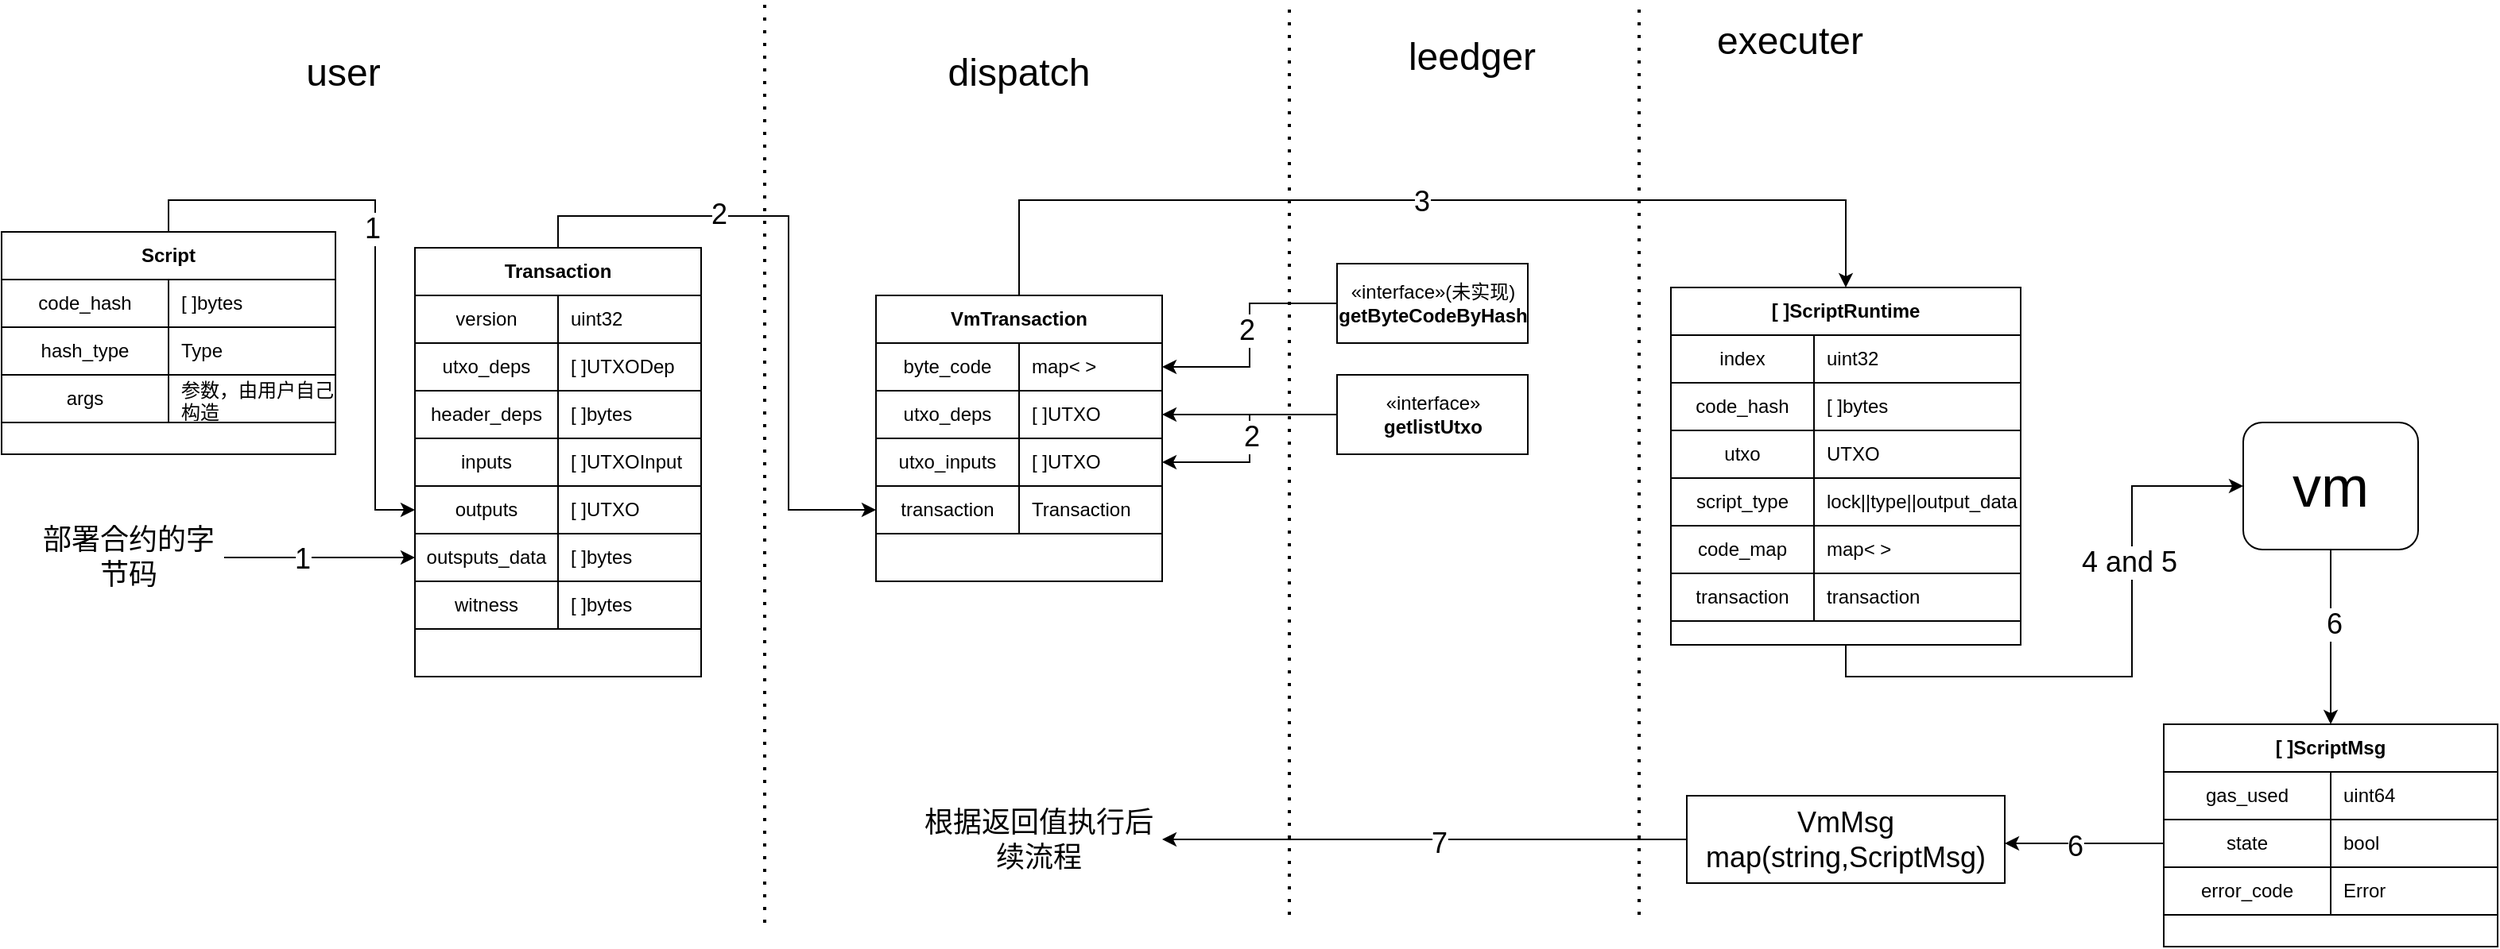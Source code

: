 <mxfile version="14.4.4" type="github">
  <diagram name="Page-1" id="e56a1550-8fbb-45ad-956c-1786394a9013">
    <mxGraphModel dx="2300" dy="717" grid="1" gridSize="10" guides="1" tooltips="1" connect="1" arrows="1" fold="1" page="1" pageScale="1" pageWidth="1100" pageHeight="850" background="#ffffff" math="0" shadow="0">
      <root>
        <mxCell id="0" />
        <mxCell id="1" parent="0" />
        <mxCell id="nXE5K4GCaO0_Z5UpLh0R-1" value="Transaction" style="shape=table;html=1;whiteSpace=wrap;startSize=30;container=1;collapsible=0;childLayout=tableLayout;fixedRows=1;rowLines=0;fontStyle=1;align=center;" vertex="1" parent="1">
          <mxGeometry x="-820" y="220" width="180" height="270" as="geometry" />
        </mxCell>
        <mxCell id="nXE5K4GCaO0_Z5UpLh0R-2" value="" style="shape=partialRectangle;html=1;whiteSpace=wrap;collapsible=0;dropTarget=0;pointerEvents=0;fillColor=none;top=0;left=0;bottom=1;right=0;points=[[0,0.5],[1,0.5]];portConstraint=eastwest;" vertex="1" parent="nXE5K4GCaO0_Z5UpLh0R-1">
          <mxGeometry y="30" width="180" height="30" as="geometry" />
        </mxCell>
        <mxCell id="nXE5K4GCaO0_Z5UpLh0R-3" value="version" style="shape=partialRectangle;html=1;whiteSpace=wrap;connectable=0;fillColor=none;top=0;left=0;bottom=0;right=0;overflow=hidden;" vertex="1" parent="nXE5K4GCaO0_Z5UpLh0R-2">
          <mxGeometry width="90" height="30" as="geometry" />
        </mxCell>
        <mxCell id="nXE5K4GCaO0_Z5UpLh0R-4" value="uint32" style="shape=partialRectangle;html=1;whiteSpace=wrap;connectable=0;fillColor=none;top=0;left=0;bottom=0;right=0;align=left;spacingLeft=6;overflow=hidden;" vertex="1" parent="nXE5K4GCaO0_Z5UpLh0R-2">
          <mxGeometry x="90" width="90" height="30" as="geometry" />
        </mxCell>
        <mxCell id="nXE5K4GCaO0_Z5UpLh0R-11" value="" style="shape=partialRectangle;html=1;whiteSpace=wrap;collapsible=0;dropTarget=0;pointerEvents=0;fillColor=none;top=0;left=0;bottom=1;right=0;points=[[0,0.5],[1,0.5]];portConstraint=eastwest;" vertex="1" parent="nXE5K4GCaO0_Z5UpLh0R-1">
          <mxGeometry y="60" width="180" height="30" as="geometry" />
        </mxCell>
        <mxCell id="nXE5K4GCaO0_Z5UpLh0R-12" value="utxo_deps" style="shape=partialRectangle;html=1;whiteSpace=wrap;connectable=0;fillColor=none;top=0;left=0;bottom=0;right=0;overflow=hidden;" vertex="1" parent="nXE5K4GCaO0_Z5UpLh0R-11">
          <mxGeometry width="90" height="30" as="geometry" />
        </mxCell>
        <mxCell id="nXE5K4GCaO0_Z5UpLh0R-13" value="[ ]UTXODep" style="shape=partialRectangle;html=1;whiteSpace=wrap;connectable=0;fillColor=none;top=0;left=0;bottom=0;right=0;align=left;spacingLeft=6;overflow=hidden;" vertex="1" parent="nXE5K4GCaO0_Z5UpLh0R-11">
          <mxGeometry x="90" width="90" height="30" as="geometry" />
        </mxCell>
        <mxCell id="nXE5K4GCaO0_Z5UpLh0R-14" value="" style="shape=partialRectangle;html=1;whiteSpace=wrap;collapsible=0;dropTarget=0;pointerEvents=0;fillColor=none;top=0;left=0;bottom=1;right=0;points=[[0,0.5],[1,0.5]];portConstraint=eastwest;" vertex="1" parent="nXE5K4GCaO0_Z5UpLh0R-1">
          <mxGeometry y="90" width="180" height="30" as="geometry" />
        </mxCell>
        <mxCell id="nXE5K4GCaO0_Z5UpLh0R-15" value="header_deps" style="shape=partialRectangle;html=1;whiteSpace=wrap;connectable=0;fillColor=none;top=0;left=0;bottom=0;right=0;overflow=hidden;" vertex="1" parent="nXE5K4GCaO0_Z5UpLh0R-14">
          <mxGeometry width="90" height="30" as="geometry" />
        </mxCell>
        <mxCell id="nXE5K4GCaO0_Z5UpLh0R-16" value="[ ]bytes" style="shape=partialRectangle;html=1;whiteSpace=wrap;connectable=0;fillColor=none;top=0;left=0;bottom=0;right=0;align=left;spacingLeft=6;overflow=hidden;" vertex="1" parent="nXE5K4GCaO0_Z5UpLh0R-14">
          <mxGeometry x="90" width="90" height="30" as="geometry" />
        </mxCell>
        <mxCell id="nXE5K4GCaO0_Z5UpLh0R-17" value="" style="shape=partialRectangle;html=1;whiteSpace=wrap;collapsible=0;dropTarget=0;pointerEvents=0;fillColor=none;top=0;left=0;bottom=1;right=0;points=[[0,0.5],[1,0.5]];portConstraint=eastwest;" vertex="1" parent="nXE5K4GCaO0_Z5UpLh0R-1">
          <mxGeometry y="120" width="180" height="30" as="geometry" />
        </mxCell>
        <mxCell id="nXE5K4GCaO0_Z5UpLh0R-18" value="inputs" style="shape=partialRectangle;html=1;whiteSpace=wrap;connectable=0;fillColor=none;top=0;left=0;bottom=0;right=0;overflow=hidden;" vertex="1" parent="nXE5K4GCaO0_Z5UpLh0R-17">
          <mxGeometry width="90" height="30" as="geometry" />
        </mxCell>
        <mxCell id="nXE5K4GCaO0_Z5UpLh0R-19" value="[ ]UTXOInput" style="shape=partialRectangle;html=1;whiteSpace=wrap;connectable=0;fillColor=none;top=0;left=0;bottom=0;right=0;align=left;spacingLeft=6;overflow=hidden;" vertex="1" parent="nXE5K4GCaO0_Z5UpLh0R-17">
          <mxGeometry x="90" width="90" height="30" as="geometry" />
        </mxCell>
        <mxCell id="nXE5K4GCaO0_Z5UpLh0R-26" value="" style="shape=partialRectangle;html=1;whiteSpace=wrap;collapsible=0;dropTarget=0;pointerEvents=0;fillColor=none;top=0;left=0;bottom=1;right=0;points=[[0,0.5],[1,0.5]];portConstraint=eastwest;" vertex="1" parent="nXE5K4GCaO0_Z5UpLh0R-1">
          <mxGeometry y="150" width="180" height="30" as="geometry" />
        </mxCell>
        <mxCell id="nXE5K4GCaO0_Z5UpLh0R-27" value="outputs" style="shape=partialRectangle;html=1;whiteSpace=wrap;connectable=0;fillColor=none;top=0;left=0;bottom=0;right=0;overflow=hidden;" vertex="1" parent="nXE5K4GCaO0_Z5UpLh0R-26">
          <mxGeometry width="90" height="30" as="geometry" />
        </mxCell>
        <mxCell id="nXE5K4GCaO0_Z5UpLh0R-28" value="[ ]UTXO" style="shape=partialRectangle;html=1;whiteSpace=wrap;connectable=0;fillColor=none;top=0;left=0;bottom=0;right=0;align=left;spacingLeft=6;overflow=hidden;" vertex="1" parent="nXE5K4GCaO0_Z5UpLh0R-26">
          <mxGeometry x="90" width="90" height="30" as="geometry" />
        </mxCell>
        <mxCell id="nXE5K4GCaO0_Z5UpLh0R-29" value="" style="shape=partialRectangle;html=1;whiteSpace=wrap;collapsible=0;dropTarget=0;pointerEvents=0;fillColor=none;top=0;left=0;bottom=1;right=0;points=[[0,0.5],[1,0.5]];portConstraint=eastwest;" vertex="1" parent="nXE5K4GCaO0_Z5UpLh0R-1">
          <mxGeometry y="180" width="180" height="30" as="geometry" />
        </mxCell>
        <mxCell id="nXE5K4GCaO0_Z5UpLh0R-30" value="outsputs_data" style="shape=partialRectangle;html=1;whiteSpace=wrap;connectable=0;fillColor=none;top=0;left=0;bottom=0;right=0;overflow=hidden;" vertex="1" parent="nXE5K4GCaO0_Z5UpLh0R-29">
          <mxGeometry width="90" height="30" as="geometry" />
        </mxCell>
        <mxCell id="nXE5K4GCaO0_Z5UpLh0R-31" value="[ ]bytes" style="shape=partialRectangle;html=1;whiteSpace=wrap;connectable=0;fillColor=none;top=0;left=0;bottom=0;right=0;align=left;spacingLeft=6;overflow=hidden;" vertex="1" parent="nXE5K4GCaO0_Z5UpLh0R-29">
          <mxGeometry x="90" width="90" height="30" as="geometry" />
        </mxCell>
        <mxCell id="nXE5K4GCaO0_Z5UpLh0R-32" value="" style="shape=partialRectangle;html=1;whiteSpace=wrap;collapsible=0;dropTarget=0;pointerEvents=0;fillColor=none;top=0;left=0;bottom=1;right=0;points=[[0,0.5],[1,0.5]];portConstraint=eastwest;" vertex="1" parent="nXE5K4GCaO0_Z5UpLh0R-1">
          <mxGeometry y="210" width="180" height="30" as="geometry" />
        </mxCell>
        <mxCell id="nXE5K4GCaO0_Z5UpLh0R-33" value="witness" style="shape=partialRectangle;html=1;whiteSpace=wrap;connectable=0;fillColor=none;top=0;left=0;bottom=0;right=0;overflow=hidden;" vertex="1" parent="nXE5K4GCaO0_Z5UpLh0R-32">
          <mxGeometry width="90" height="30" as="geometry" />
        </mxCell>
        <mxCell id="nXE5K4GCaO0_Z5UpLh0R-34" value="[ ]bytes" style="shape=partialRectangle;html=1;whiteSpace=wrap;connectable=0;fillColor=none;top=0;left=0;bottom=0;right=0;align=left;spacingLeft=6;overflow=hidden;" vertex="1" parent="nXE5K4GCaO0_Z5UpLh0R-32">
          <mxGeometry x="90" width="90" height="30" as="geometry" />
        </mxCell>
        <mxCell id="nXE5K4GCaO0_Z5UpLh0R-160" style="edgeStyle=orthogonalEdgeStyle;rounded=0;orthogonalLoop=1;jettySize=auto;html=1;exitX=0.5;exitY=0;exitDx=0;exitDy=0;entryX=0.5;entryY=0;entryDx=0;entryDy=0;" edge="1" parent="1" source="nXE5K4GCaO0_Z5UpLh0R-35" target="nXE5K4GCaO0_Z5UpLh0R-147">
          <mxGeometry relative="1" as="geometry">
            <Array as="points">
              <mxPoint x="-440" y="190" />
              <mxPoint x="80" y="190" />
            </Array>
          </mxGeometry>
        </mxCell>
        <mxCell id="nXE5K4GCaO0_Z5UpLh0R-227" value="&lt;font style=&quot;font-size: 18px&quot;&gt;3&lt;/font&gt;" style="edgeLabel;html=1;align=center;verticalAlign=middle;resizable=0;points=[];" vertex="1" connectable="0" parent="nXE5K4GCaO0_Z5UpLh0R-160">
          <mxGeometry x="-0.014" y="-1" relative="1" as="geometry">
            <mxPoint as="offset" />
          </mxGeometry>
        </mxCell>
        <mxCell id="nXE5K4GCaO0_Z5UpLh0R-35" value="VmTransaction" style="shape=table;html=1;whiteSpace=wrap;startSize=30;container=1;collapsible=0;childLayout=tableLayout;fixedRows=1;rowLines=0;fontStyle=1;align=center;" vertex="1" parent="1">
          <mxGeometry x="-530" y="250" width="180" height="180" as="geometry" />
        </mxCell>
        <mxCell id="nXE5K4GCaO0_Z5UpLh0R-36" value="" style="shape=partialRectangle;html=1;whiteSpace=wrap;collapsible=0;dropTarget=0;pointerEvents=0;fillColor=none;top=0;left=0;bottom=1;right=0;points=[[0,0.5],[1,0.5]];portConstraint=eastwest;" vertex="1" parent="nXE5K4GCaO0_Z5UpLh0R-35">
          <mxGeometry y="30" width="180" height="30" as="geometry" />
        </mxCell>
        <mxCell id="nXE5K4GCaO0_Z5UpLh0R-37" value="byte_code" style="shape=partialRectangle;html=1;whiteSpace=wrap;connectable=0;fillColor=none;top=0;left=0;bottom=0;right=0;overflow=hidden;" vertex="1" parent="nXE5K4GCaO0_Z5UpLh0R-36">
          <mxGeometry width="90" height="30" as="geometry" />
        </mxCell>
        <mxCell id="nXE5K4GCaO0_Z5UpLh0R-38" value="map&amp;lt; &amp;gt;" style="shape=partialRectangle;html=1;whiteSpace=wrap;connectable=0;fillColor=none;top=0;left=0;bottom=0;right=0;align=left;spacingLeft=6;overflow=hidden;" vertex="1" parent="nXE5K4GCaO0_Z5UpLh0R-36">
          <mxGeometry x="90" width="90" height="30" as="geometry" />
        </mxCell>
        <mxCell id="nXE5K4GCaO0_Z5UpLh0R-53" value="" style="shape=partialRectangle;html=1;whiteSpace=wrap;collapsible=0;dropTarget=0;pointerEvents=0;fillColor=none;top=0;left=0;bottom=1;right=0;points=[[0,0.5],[1,0.5]];portConstraint=eastwest;" vertex="1" parent="nXE5K4GCaO0_Z5UpLh0R-35">
          <mxGeometry y="60" width="180" height="30" as="geometry" />
        </mxCell>
        <mxCell id="nXE5K4GCaO0_Z5UpLh0R-54" value="utxo_deps" style="shape=partialRectangle;html=1;whiteSpace=wrap;connectable=0;fillColor=none;top=0;left=0;bottom=0;right=0;overflow=hidden;" vertex="1" parent="nXE5K4GCaO0_Z5UpLh0R-53">
          <mxGeometry width="90" height="30" as="geometry" />
        </mxCell>
        <mxCell id="nXE5K4GCaO0_Z5UpLh0R-55" value="[ ]UTXO" style="shape=partialRectangle;html=1;whiteSpace=wrap;connectable=0;fillColor=none;top=0;left=0;bottom=0;right=0;align=left;spacingLeft=6;overflow=hidden;" vertex="1" parent="nXE5K4GCaO0_Z5UpLh0R-53">
          <mxGeometry x="90" width="90" height="30" as="geometry" />
        </mxCell>
        <mxCell id="nXE5K4GCaO0_Z5UpLh0R-59" value="" style="shape=partialRectangle;html=1;whiteSpace=wrap;collapsible=0;dropTarget=0;pointerEvents=0;fillColor=none;top=0;left=0;bottom=1;right=0;points=[[0,0.5],[1,0.5]];portConstraint=eastwest;" vertex="1" parent="nXE5K4GCaO0_Z5UpLh0R-35">
          <mxGeometry y="90" width="180" height="30" as="geometry" />
        </mxCell>
        <mxCell id="nXE5K4GCaO0_Z5UpLh0R-60" value="utxo_inputs" style="shape=partialRectangle;html=1;whiteSpace=wrap;connectable=0;fillColor=none;top=0;left=0;bottom=0;right=0;overflow=hidden;" vertex="1" parent="nXE5K4GCaO0_Z5UpLh0R-59">
          <mxGeometry width="90" height="30" as="geometry" />
        </mxCell>
        <mxCell id="nXE5K4GCaO0_Z5UpLh0R-61" value="[ ]UTXO" style="shape=partialRectangle;html=1;whiteSpace=wrap;connectable=0;fillColor=none;top=0;left=0;bottom=0;right=0;align=left;spacingLeft=6;overflow=hidden;" vertex="1" parent="nXE5K4GCaO0_Z5UpLh0R-59">
          <mxGeometry x="90" width="90" height="30" as="geometry" />
        </mxCell>
        <mxCell id="nXE5K4GCaO0_Z5UpLh0R-62" value="" style="shape=partialRectangle;html=1;whiteSpace=wrap;collapsible=0;dropTarget=0;pointerEvents=0;fillColor=none;top=0;left=0;bottom=1;right=0;points=[[0,0.5],[1,0.5]];portConstraint=eastwest;" vertex="1" parent="nXE5K4GCaO0_Z5UpLh0R-35">
          <mxGeometry y="120" width="180" height="30" as="geometry" />
        </mxCell>
        <mxCell id="nXE5K4GCaO0_Z5UpLh0R-63" value="transaction" style="shape=partialRectangle;html=1;whiteSpace=wrap;connectable=0;fillColor=none;top=0;left=0;bottom=0;right=0;overflow=hidden;" vertex="1" parent="nXE5K4GCaO0_Z5UpLh0R-62">
          <mxGeometry width="90" height="30" as="geometry" />
        </mxCell>
        <mxCell id="nXE5K4GCaO0_Z5UpLh0R-64" value="Transaction" style="shape=partialRectangle;html=1;whiteSpace=wrap;connectable=0;fillColor=none;top=0;left=0;bottom=0;right=0;align=left;spacingLeft=6;overflow=hidden;" vertex="1" parent="nXE5K4GCaO0_Z5UpLh0R-62">
          <mxGeometry x="90" width="90" height="30" as="geometry" />
        </mxCell>
        <mxCell id="nXE5K4GCaO0_Z5UpLh0R-45" value="&lt;font style=&quot;font-size: 18px&quot;&gt;部署合约的字节码&lt;/font&gt;" style="text;html=1;strokeColor=none;fillColor=none;align=center;verticalAlign=middle;whiteSpace=wrap;rounded=0;" vertex="1" parent="1">
          <mxGeometry x="-1060" y="400" width="120" height="30" as="geometry" />
        </mxCell>
        <mxCell id="nXE5K4GCaO0_Z5UpLh0R-46" value="" style="endArrow=classic;html=1;entryX=0;entryY=0.5;entryDx=0;entryDy=0;exitX=1;exitY=0.5;exitDx=0;exitDy=0;" edge="1" parent="1" source="nXE5K4GCaO0_Z5UpLh0R-45" target="nXE5K4GCaO0_Z5UpLh0R-29">
          <mxGeometry width="50" height="50" relative="1" as="geometry">
            <mxPoint x="-840" y="730" as="sourcePoint" />
            <mxPoint x="-790" y="680" as="targetPoint" />
          </mxGeometry>
        </mxCell>
        <mxCell id="nXE5K4GCaO0_Z5UpLh0R-223" value="&lt;font style=&quot;font-size: 18px&quot;&gt;1&lt;/font&gt;" style="edgeLabel;html=1;align=center;verticalAlign=middle;resizable=0;points=[];" vertex="1" connectable="0" parent="nXE5K4GCaO0_Z5UpLh0R-46">
          <mxGeometry x="-0.183" y="-1" relative="1" as="geometry">
            <mxPoint as="offset" />
          </mxGeometry>
        </mxCell>
        <mxCell id="nXE5K4GCaO0_Z5UpLh0R-121" value="Script" style="shape=table;html=1;whiteSpace=wrap;startSize=30;container=1;collapsible=0;childLayout=tableLayout;fixedRows=1;rowLines=0;fontStyle=1;align=center;" vertex="1" parent="1">
          <mxGeometry x="-1080" y="210" width="210" height="140" as="geometry" />
        </mxCell>
        <mxCell id="nXE5K4GCaO0_Z5UpLh0R-122" value="" style="shape=partialRectangle;html=1;whiteSpace=wrap;collapsible=0;dropTarget=0;pointerEvents=0;fillColor=none;top=0;left=0;bottom=1;right=0;points=[[0,0.5],[1,0.5]];portConstraint=eastwest;" vertex="1" parent="nXE5K4GCaO0_Z5UpLh0R-121">
          <mxGeometry y="30" width="210" height="30" as="geometry" />
        </mxCell>
        <mxCell id="nXE5K4GCaO0_Z5UpLh0R-123" value="code_hash" style="shape=partialRectangle;html=1;whiteSpace=wrap;connectable=0;fillColor=none;top=0;left=0;bottom=0;right=0;overflow=hidden;" vertex="1" parent="nXE5K4GCaO0_Z5UpLh0R-122">
          <mxGeometry width="105" height="30" as="geometry" />
        </mxCell>
        <mxCell id="nXE5K4GCaO0_Z5UpLh0R-124" value="[ ]bytes" style="shape=partialRectangle;html=1;whiteSpace=wrap;connectable=0;fillColor=none;top=0;left=0;bottom=0;right=0;align=left;spacingLeft=6;overflow=hidden;" vertex="1" parent="nXE5K4GCaO0_Z5UpLh0R-122">
          <mxGeometry x="105" width="105" height="30" as="geometry" />
        </mxCell>
        <mxCell id="nXE5K4GCaO0_Z5UpLh0R-125" value="" style="shape=partialRectangle;html=1;whiteSpace=wrap;collapsible=0;dropTarget=0;pointerEvents=0;fillColor=none;top=0;left=0;bottom=1;right=0;points=[[0,0.5],[1,0.5]];portConstraint=eastwest;" vertex="1" parent="nXE5K4GCaO0_Z5UpLh0R-121">
          <mxGeometry y="60" width="210" height="30" as="geometry" />
        </mxCell>
        <mxCell id="nXE5K4GCaO0_Z5UpLh0R-126" value="hash_type" style="shape=partialRectangle;html=1;whiteSpace=wrap;connectable=0;fillColor=none;top=0;left=0;bottom=0;right=0;overflow=hidden;" vertex="1" parent="nXE5K4GCaO0_Z5UpLh0R-125">
          <mxGeometry width="105" height="30" as="geometry" />
        </mxCell>
        <mxCell id="nXE5K4GCaO0_Z5UpLh0R-127" value="Type" style="shape=partialRectangle;html=1;whiteSpace=wrap;connectable=0;fillColor=none;top=0;left=0;bottom=0;right=0;align=left;spacingLeft=6;overflow=hidden;" vertex="1" parent="nXE5K4GCaO0_Z5UpLh0R-125">
          <mxGeometry x="105" width="105" height="30" as="geometry" />
        </mxCell>
        <mxCell id="nXE5K4GCaO0_Z5UpLh0R-128" value="" style="shape=partialRectangle;html=1;whiteSpace=wrap;collapsible=0;dropTarget=0;pointerEvents=0;fillColor=none;top=0;left=0;bottom=1;right=0;points=[[0,0.5],[1,0.5]];portConstraint=eastwest;" vertex="1" parent="nXE5K4GCaO0_Z5UpLh0R-121">
          <mxGeometry y="90" width="210" height="30" as="geometry" />
        </mxCell>
        <mxCell id="nXE5K4GCaO0_Z5UpLh0R-129" value="args" style="shape=partialRectangle;html=1;whiteSpace=wrap;connectable=0;fillColor=none;top=0;left=0;bottom=0;right=0;overflow=hidden;" vertex="1" parent="nXE5K4GCaO0_Z5UpLh0R-128">
          <mxGeometry width="105" height="30" as="geometry" />
        </mxCell>
        <mxCell id="nXE5K4GCaO0_Z5UpLh0R-130" value="参数，由用户自己构造" style="shape=partialRectangle;html=1;whiteSpace=wrap;connectable=0;fillColor=none;top=0;left=0;bottom=0;right=0;align=left;spacingLeft=6;overflow=hidden;" vertex="1" parent="nXE5K4GCaO0_Z5UpLh0R-128">
          <mxGeometry x="105" width="105" height="30" as="geometry" />
        </mxCell>
        <mxCell id="nXE5K4GCaO0_Z5UpLh0R-131" style="edgeStyle=orthogonalEdgeStyle;rounded=0;orthogonalLoop=1;jettySize=auto;html=1;exitX=0.5;exitY=0;exitDx=0;exitDy=0;entryX=0;entryY=0.5;entryDx=0;entryDy=0;" edge="1" parent="1" source="nXE5K4GCaO0_Z5UpLh0R-121" target="nXE5K4GCaO0_Z5UpLh0R-26">
          <mxGeometry relative="1" as="geometry" />
        </mxCell>
        <mxCell id="nXE5K4GCaO0_Z5UpLh0R-222" value="&lt;font style=&quot;font-size: 18px&quot;&gt;1&lt;/font&gt;" style="edgeLabel;html=1;align=center;verticalAlign=middle;resizable=0;points=[];" vertex="1" connectable="0" parent="nXE5K4GCaO0_Z5UpLh0R-131">
          <mxGeometry x="-0.092" y="-2" relative="1" as="geometry">
            <mxPoint as="offset" />
          </mxGeometry>
        </mxCell>
        <mxCell id="nXE5K4GCaO0_Z5UpLh0R-132" value="" style="endArrow=none;dashed=1;html=1;dashPattern=1 3;strokeWidth=2;" edge="1" parent="1">
          <mxGeometry width="50" height="50" relative="1" as="geometry">
            <mxPoint x="-600" y="645" as="sourcePoint" />
            <mxPoint x="-600" y="65" as="targetPoint" />
          </mxGeometry>
        </mxCell>
        <mxCell id="nXE5K4GCaO0_Z5UpLh0R-133" style="edgeStyle=orthogonalEdgeStyle;rounded=0;orthogonalLoop=1;jettySize=auto;html=1;exitX=0.5;exitY=0;exitDx=0;exitDy=0;entryX=0;entryY=0.5;entryDx=0;entryDy=0;" edge="1" parent="1" source="nXE5K4GCaO0_Z5UpLh0R-1" target="nXE5K4GCaO0_Z5UpLh0R-62">
          <mxGeometry relative="1" as="geometry">
            <mxPoint x="-450" y="355" as="targetPoint" />
          </mxGeometry>
        </mxCell>
        <mxCell id="nXE5K4GCaO0_Z5UpLh0R-224" value="&lt;font style=&quot;font-size: 18px&quot;&gt;2&lt;/font&gt;" style="edgeLabel;html=1;align=center;verticalAlign=middle;resizable=0;points=[];" vertex="1" connectable="0" parent="nXE5K4GCaO0_Z5UpLh0R-133">
          <mxGeometry x="-0.403" y="1" relative="1" as="geometry">
            <mxPoint as="offset" />
          </mxGeometry>
        </mxCell>
        <mxCell id="nXE5K4GCaO0_Z5UpLh0R-134" value="" style="endArrow=none;dashed=1;html=1;dashPattern=1 3;strokeWidth=2;" edge="1" parent="1">
          <mxGeometry width="50" height="50" relative="1" as="geometry">
            <mxPoint x="-270" y="640" as="sourcePoint" />
            <mxPoint x="-270" y="70" as="targetPoint" />
          </mxGeometry>
        </mxCell>
        <mxCell id="nXE5K4GCaO0_Z5UpLh0R-136" style="edgeStyle=orthogonalEdgeStyle;rounded=0;orthogonalLoop=1;jettySize=auto;html=1;exitX=0;exitY=0.5;exitDx=0;exitDy=0;entryX=1;entryY=0.5;entryDx=0;entryDy=0;" edge="1" parent="1" source="nXE5K4GCaO0_Z5UpLh0R-135" target="nXE5K4GCaO0_Z5UpLh0R-53">
          <mxGeometry relative="1" as="geometry" />
        </mxCell>
        <mxCell id="nXE5K4GCaO0_Z5UpLh0R-137" style="edgeStyle=orthogonalEdgeStyle;rounded=0;orthogonalLoop=1;jettySize=auto;html=1;exitX=0;exitY=0.5;exitDx=0;exitDy=0;entryX=1;entryY=0.5;entryDx=0;entryDy=0;" edge="1" parent="1" source="nXE5K4GCaO0_Z5UpLh0R-135" target="nXE5K4GCaO0_Z5UpLh0R-59">
          <mxGeometry relative="1" as="geometry" />
        </mxCell>
        <mxCell id="nXE5K4GCaO0_Z5UpLh0R-226" value="&lt;font style=&quot;font-size: 18px&quot;&gt;2&lt;/font&gt;" style="edgeLabel;html=1;align=center;verticalAlign=middle;resizable=0;points=[];" vertex="1" connectable="0" parent="nXE5K4GCaO0_Z5UpLh0R-137">
          <mxGeometry x="-0.014" y="1" relative="1" as="geometry">
            <mxPoint as="offset" />
          </mxGeometry>
        </mxCell>
        <mxCell id="nXE5K4GCaO0_Z5UpLh0R-135" value="«interface»&lt;br&gt;&lt;b&gt;getlistUtxo&lt;/b&gt;" style="html=1;" vertex="1" parent="1">
          <mxGeometry x="-240" y="300" width="120" height="50" as="geometry" />
        </mxCell>
        <mxCell id="nXE5K4GCaO0_Z5UpLh0R-139" style="edgeStyle=orthogonalEdgeStyle;rounded=0;orthogonalLoop=1;jettySize=auto;html=1;exitX=0;exitY=0.5;exitDx=0;exitDy=0;entryX=1;entryY=0.5;entryDx=0;entryDy=0;" edge="1" parent="1" source="nXE5K4GCaO0_Z5UpLh0R-138" target="nXE5K4GCaO0_Z5UpLh0R-36">
          <mxGeometry relative="1" as="geometry" />
        </mxCell>
        <mxCell id="nXE5K4GCaO0_Z5UpLh0R-225" value="&lt;font style=&quot;font-size: 18px&quot;&gt;2&lt;/font&gt;" style="edgeLabel;html=1;align=center;verticalAlign=middle;resizable=0;points=[];" vertex="1" connectable="0" parent="nXE5K4GCaO0_Z5UpLh0R-139">
          <mxGeometry x="-0.04" y="-2" relative="1" as="geometry">
            <mxPoint as="offset" />
          </mxGeometry>
        </mxCell>
        <mxCell id="nXE5K4GCaO0_Z5UpLh0R-138" value="«interface»(未实现)&lt;br&gt;&lt;b&gt;getByteCodeByHash&lt;/b&gt;" style="html=1;" vertex="1" parent="1">
          <mxGeometry x="-240" y="230" width="120" height="50" as="geometry" />
        </mxCell>
        <mxCell id="nXE5K4GCaO0_Z5UpLh0R-140" value="&lt;font style=&quot;font-size: 24px&quot;&gt;user&lt;/font&gt;" style="text;html=1;strokeColor=none;fillColor=none;align=center;verticalAlign=middle;whiteSpace=wrap;rounded=0;" vertex="1" parent="1">
          <mxGeometry x="-960" y="90" width="190" height="40" as="geometry" />
        </mxCell>
        <mxCell id="nXE5K4GCaO0_Z5UpLh0R-141" value="&lt;font size=&quot;5&quot;&gt;dispatch&lt;/font&gt;" style="text;html=1;strokeColor=none;fillColor=none;align=center;verticalAlign=middle;whiteSpace=wrap;rounded=0;" vertex="1" parent="1">
          <mxGeometry x="-535" y="90" width="190" height="40" as="geometry" />
        </mxCell>
        <mxCell id="nXE5K4GCaO0_Z5UpLh0R-142" value="&lt;font size=&quot;5&quot;&gt;leedger&lt;/font&gt;" style="text;html=1;strokeColor=none;fillColor=none;align=center;verticalAlign=middle;whiteSpace=wrap;rounded=0;" vertex="1" parent="1">
          <mxGeometry x="-250" y="80" width="190" height="40" as="geometry" />
        </mxCell>
        <mxCell id="nXE5K4GCaO0_Z5UpLh0R-143" value="" style="endArrow=none;dashed=1;html=1;dashPattern=1 3;strokeWidth=2;" edge="1" parent="1">
          <mxGeometry width="50" height="50" relative="1" as="geometry">
            <mxPoint x="-50" y="640" as="sourcePoint" />
            <mxPoint x="-50" y="70" as="targetPoint" />
          </mxGeometry>
        </mxCell>
        <mxCell id="nXE5K4GCaO0_Z5UpLh0R-144" value="&lt;font size=&quot;5&quot;&gt;executer&lt;/font&gt;" style="text;html=1;strokeColor=none;fillColor=none;align=center;verticalAlign=middle;whiteSpace=wrap;rounded=0;" vertex="1" parent="1">
          <mxGeometry x="-50" y="70" width="190" height="40" as="geometry" />
        </mxCell>
        <mxCell id="nXE5K4GCaO0_Z5UpLh0R-168" style="edgeStyle=orthogonalEdgeStyle;rounded=0;orthogonalLoop=1;jettySize=auto;html=1;exitX=0.5;exitY=1;exitDx=0;exitDy=0;" edge="1" parent="1" source="nXE5K4GCaO0_Z5UpLh0R-147" target="nXE5K4GCaO0_Z5UpLh0R-167">
          <mxGeometry relative="1" as="geometry" />
        </mxCell>
        <mxCell id="nXE5K4GCaO0_Z5UpLh0R-228" value="&lt;font style=&quot;font-size: 18px&quot;&gt;4 and 5&lt;/font&gt;" style="edgeLabel;html=1;align=center;verticalAlign=middle;resizable=0;points=[];" vertex="1" connectable="0" parent="nXE5K4GCaO0_Z5UpLh0R-168">
          <mxGeometry x="0.395" y="2" relative="1" as="geometry">
            <mxPoint as="offset" />
          </mxGeometry>
        </mxCell>
        <mxCell id="nXE5K4GCaO0_Z5UpLh0R-147" value="[ ]ScriptRuntime" style="shape=table;html=1;whiteSpace=wrap;startSize=30;container=1;collapsible=0;childLayout=tableLayout;fixedRows=1;rowLines=0;fontStyle=1;align=center;" vertex="1" parent="1">
          <mxGeometry x="-30" y="245" width="220" height="225" as="geometry" />
        </mxCell>
        <mxCell id="nXE5K4GCaO0_Z5UpLh0R-148" value="" style="shape=partialRectangle;html=1;whiteSpace=wrap;collapsible=0;dropTarget=0;pointerEvents=0;fillColor=none;top=0;left=0;bottom=1;right=0;points=[[0,0.5],[1,0.5]];portConstraint=eastwest;" vertex="1" parent="nXE5K4GCaO0_Z5UpLh0R-147">
          <mxGeometry y="30" width="220" height="30" as="geometry" />
        </mxCell>
        <mxCell id="nXE5K4GCaO0_Z5UpLh0R-149" value="index" style="shape=partialRectangle;html=1;whiteSpace=wrap;connectable=0;fillColor=none;top=0;left=0;bottom=0;right=0;overflow=hidden;" vertex="1" parent="nXE5K4GCaO0_Z5UpLh0R-148">
          <mxGeometry width="90" height="30" as="geometry" />
        </mxCell>
        <mxCell id="nXE5K4GCaO0_Z5UpLh0R-150" value="uint32" style="shape=partialRectangle;html=1;whiteSpace=wrap;connectable=0;fillColor=none;top=0;left=0;bottom=0;right=0;align=left;spacingLeft=6;overflow=hidden;" vertex="1" parent="nXE5K4GCaO0_Z5UpLh0R-148">
          <mxGeometry x="90" width="130" height="30" as="geometry" />
        </mxCell>
        <mxCell id="nXE5K4GCaO0_Z5UpLh0R-151" value="" style="shape=partialRectangle;html=1;whiteSpace=wrap;collapsible=0;dropTarget=0;pointerEvents=0;fillColor=none;top=0;left=0;bottom=1;right=0;points=[[0,0.5],[1,0.5]];portConstraint=eastwest;" vertex="1" parent="nXE5K4GCaO0_Z5UpLh0R-147">
          <mxGeometry y="60" width="220" height="30" as="geometry" />
        </mxCell>
        <mxCell id="nXE5K4GCaO0_Z5UpLh0R-152" value="code_hash" style="shape=partialRectangle;html=1;whiteSpace=wrap;connectable=0;fillColor=none;top=0;left=0;bottom=0;right=0;overflow=hidden;" vertex="1" parent="nXE5K4GCaO0_Z5UpLh0R-151">
          <mxGeometry width="90" height="30" as="geometry" />
        </mxCell>
        <mxCell id="nXE5K4GCaO0_Z5UpLh0R-153" value="[ ]bytes" style="shape=partialRectangle;html=1;whiteSpace=wrap;connectable=0;fillColor=none;top=0;left=0;bottom=0;right=0;align=left;spacingLeft=6;overflow=hidden;" vertex="1" parent="nXE5K4GCaO0_Z5UpLh0R-151">
          <mxGeometry x="90" width="130" height="30" as="geometry" />
        </mxCell>
        <mxCell id="nXE5K4GCaO0_Z5UpLh0R-154" value="" style="shape=partialRectangle;html=1;whiteSpace=wrap;collapsible=0;dropTarget=0;pointerEvents=0;fillColor=none;top=0;left=0;bottom=1;right=0;points=[[0,0.5],[1,0.5]];portConstraint=eastwest;" vertex="1" parent="nXE5K4GCaO0_Z5UpLh0R-147">
          <mxGeometry y="90" width="220" height="30" as="geometry" />
        </mxCell>
        <mxCell id="nXE5K4GCaO0_Z5UpLh0R-155" value="utxo" style="shape=partialRectangle;html=1;whiteSpace=wrap;connectable=0;fillColor=none;top=0;left=0;bottom=0;right=0;overflow=hidden;" vertex="1" parent="nXE5K4GCaO0_Z5UpLh0R-154">
          <mxGeometry width="90" height="30" as="geometry" />
        </mxCell>
        <mxCell id="nXE5K4GCaO0_Z5UpLh0R-156" value="UTXO" style="shape=partialRectangle;html=1;whiteSpace=wrap;connectable=0;fillColor=none;top=0;left=0;bottom=0;right=0;align=left;spacingLeft=6;overflow=hidden;" vertex="1" parent="nXE5K4GCaO0_Z5UpLh0R-154">
          <mxGeometry x="90" width="130" height="30" as="geometry" />
        </mxCell>
        <mxCell id="nXE5K4GCaO0_Z5UpLh0R-157" value="" style="shape=partialRectangle;html=1;whiteSpace=wrap;collapsible=0;dropTarget=0;pointerEvents=0;fillColor=none;top=0;left=0;bottom=1;right=0;points=[[0,0.5],[1,0.5]];portConstraint=eastwest;" vertex="1" parent="nXE5K4GCaO0_Z5UpLh0R-147">
          <mxGeometry y="120" width="220" height="30" as="geometry" />
        </mxCell>
        <mxCell id="nXE5K4GCaO0_Z5UpLh0R-158" value="script_type" style="shape=partialRectangle;html=1;whiteSpace=wrap;connectable=0;fillColor=none;top=0;left=0;bottom=0;right=0;overflow=hidden;" vertex="1" parent="nXE5K4GCaO0_Z5UpLh0R-157">
          <mxGeometry width="90" height="30" as="geometry" />
        </mxCell>
        <mxCell id="nXE5K4GCaO0_Z5UpLh0R-159" value="lock||type||output_data" style="shape=partialRectangle;html=1;whiteSpace=wrap;connectable=0;fillColor=none;top=0;left=0;bottom=0;right=0;align=left;spacingLeft=6;overflow=hidden;" vertex="1" parent="nXE5K4GCaO0_Z5UpLh0R-157">
          <mxGeometry x="90" width="130" height="30" as="geometry" />
        </mxCell>
        <mxCell id="nXE5K4GCaO0_Z5UpLh0R-161" value="" style="shape=partialRectangle;html=1;whiteSpace=wrap;collapsible=0;dropTarget=0;pointerEvents=0;fillColor=none;top=0;left=0;bottom=1;right=0;points=[[0,0.5],[1,0.5]];portConstraint=eastwest;" vertex="1" parent="nXE5K4GCaO0_Z5UpLh0R-147">
          <mxGeometry y="150" width="220" height="30" as="geometry" />
        </mxCell>
        <mxCell id="nXE5K4GCaO0_Z5UpLh0R-162" value="code_map" style="shape=partialRectangle;html=1;whiteSpace=wrap;connectable=0;fillColor=none;top=0;left=0;bottom=0;right=0;overflow=hidden;" vertex="1" parent="nXE5K4GCaO0_Z5UpLh0R-161">
          <mxGeometry width="90" height="30" as="geometry" />
        </mxCell>
        <mxCell id="nXE5K4GCaO0_Z5UpLh0R-163" value="map&amp;lt; &amp;gt;" style="shape=partialRectangle;html=1;whiteSpace=wrap;connectable=0;fillColor=none;top=0;left=0;bottom=0;right=0;align=left;spacingLeft=6;overflow=hidden;" vertex="1" parent="nXE5K4GCaO0_Z5UpLh0R-161">
          <mxGeometry x="90" width="130" height="30" as="geometry" />
        </mxCell>
        <mxCell id="nXE5K4GCaO0_Z5UpLh0R-164" value="" style="shape=partialRectangle;html=1;whiteSpace=wrap;collapsible=0;dropTarget=0;pointerEvents=0;fillColor=none;top=0;left=0;bottom=1;right=0;points=[[0,0.5],[1,0.5]];portConstraint=eastwest;" vertex="1" parent="nXE5K4GCaO0_Z5UpLh0R-147">
          <mxGeometry y="180" width="220" height="30" as="geometry" />
        </mxCell>
        <mxCell id="nXE5K4GCaO0_Z5UpLh0R-165" value="transaction" style="shape=partialRectangle;html=1;whiteSpace=wrap;connectable=0;fillColor=none;top=0;left=0;bottom=0;right=0;overflow=hidden;" vertex="1" parent="nXE5K4GCaO0_Z5UpLh0R-164">
          <mxGeometry width="90" height="30" as="geometry" />
        </mxCell>
        <mxCell id="nXE5K4GCaO0_Z5UpLh0R-166" value="&lt;span style=&quot;text-align: center&quot;&gt;transaction&lt;/span&gt;" style="shape=partialRectangle;html=1;whiteSpace=wrap;connectable=0;fillColor=none;top=0;left=0;bottom=0;right=0;align=left;spacingLeft=6;overflow=hidden;" vertex="1" parent="nXE5K4GCaO0_Z5UpLh0R-164">
          <mxGeometry x="90" width="130" height="30" as="geometry" />
        </mxCell>
        <mxCell id="nXE5K4GCaO0_Z5UpLh0R-204" style="edgeStyle=orthogonalEdgeStyle;rounded=0;orthogonalLoop=1;jettySize=auto;html=1;exitX=0.5;exitY=1;exitDx=0;exitDy=0;entryX=0.5;entryY=0;entryDx=0;entryDy=0;" edge="1" parent="1" source="nXE5K4GCaO0_Z5UpLh0R-167" target="nXE5K4GCaO0_Z5UpLh0R-194">
          <mxGeometry relative="1" as="geometry" />
        </mxCell>
        <mxCell id="nXE5K4GCaO0_Z5UpLh0R-229" value="&lt;font style=&quot;font-size: 18px&quot;&gt;6&lt;/font&gt;" style="edgeLabel;html=1;align=center;verticalAlign=middle;resizable=0;points=[];" vertex="1" connectable="0" parent="nXE5K4GCaO0_Z5UpLh0R-204">
          <mxGeometry x="-0.145" y="2" relative="1" as="geometry">
            <mxPoint as="offset" />
          </mxGeometry>
        </mxCell>
        <mxCell id="nXE5K4GCaO0_Z5UpLh0R-167" value="&lt;font style=&quot;font-size: 36px&quot;&gt;vm&lt;/font&gt;" style="rounded=1;whiteSpace=wrap;html=1;" vertex="1" parent="1">
          <mxGeometry x="330" y="330" width="110" height="80" as="geometry" />
        </mxCell>
        <mxCell id="nXE5K4GCaO0_Z5UpLh0R-171" value="&lt;font style=&quot;font-size: 18px&quot;&gt;根据返回值执行后续流程&lt;/font&gt;" style="text;html=1;strokeColor=none;fillColor=none;align=center;verticalAlign=middle;whiteSpace=wrap;rounded=0;" vertex="1" parent="1">
          <mxGeometry x="-505" y="567.5" width="155" height="50" as="geometry" />
        </mxCell>
        <mxCell id="nXE5K4GCaO0_Z5UpLh0R-194" value="[ ]ScriptMsg" style="shape=table;html=1;whiteSpace=wrap;startSize=30;container=1;collapsible=0;childLayout=tableLayout;fixedRows=1;rowLines=0;fontStyle=1;align=center;" vertex="1" parent="1">
          <mxGeometry x="280" y="520" width="210" height="140" as="geometry" />
        </mxCell>
        <mxCell id="nXE5K4GCaO0_Z5UpLh0R-195" value="" style="shape=partialRectangle;html=1;whiteSpace=wrap;collapsible=0;dropTarget=0;pointerEvents=0;fillColor=none;top=0;left=0;bottom=1;right=0;points=[[0,0.5],[1,0.5]];portConstraint=eastwest;" vertex="1" parent="nXE5K4GCaO0_Z5UpLh0R-194">
          <mxGeometry y="30" width="210" height="30" as="geometry" />
        </mxCell>
        <mxCell id="nXE5K4GCaO0_Z5UpLh0R-196" value="gas_used" style="shape=partialRectangle;html=1;whiteSpace=wrap;connectable=0;fillColor=none;top=0;left=0;bottom=0;right=0;overflow=hidden;" vertex="1" parent="nXE5K4GCaO0_Z5UpLh0R-195">
          <mxGeometry width="105" height="30" as="geometry" />
        </mxCell>
        <mxCell id="nXE5K4GCaO0_Z5UpLh0R-197" value="uint64" style="shape=partialRectangle;html=1;whiteSpace=wrap;connectable=0;fillColor=none;top=0;left=0;bottom=0;right=0;align=left;spacingLeft=6;overflow=hidden;" vertex="1" parent="nXE5K4GCaO0_Z5UpLh0R-195">
          <mxGeometry x="105" width="105" height="30" as="geometry" />
        </mxCell>
        <mxCell id="nXE5K4GCaO0_Z5UpLh0R-198" value="" style="shape=partialRectangle;html=1;whiteSpace=wrap;collapsible=0;dropTarget=0;pointerEvents=0;fillColor=none;top=0;left=0;bottom=1;right=0;points=[[0,0.5],[1,0.5]];portConstraint=eastwest;" vertex="1" parent="nXE5K4GCaO0_Z5UpLh0R-194">
          <mxGeometry y="60" width="210" height="30" as="geometry" />
        </mxCell>
        <mxCell id="nXE5K4GCaO0_Z5UpLh0R-199" value="state" style="shape=partialRectangle;html=1;whiteSpace=wrap;connectable=0;fillColor=none;top=0;left=0;bottom=0;right=0;overflow=hidden;" vertex="1" parent="nXE5K4GCaO0_Z5UpLh0R-198">
          <mxGeometry width="105" height="30" as="geometry" />
        </mxCell>
        <mxCell id="nXE5K4GCaO0_Z5UpLh0R-200" value="bool" style="shape=partialRectangle;html=1;whiteSpace=wrap;connectable=0;fillColor=none;top=0;left=0;bottom=0;right=0;align=left;spacingLeft=6;overflow=hidden;" vertex="1" parent="nXE5K4GCaO0_Z5UpLh0R-198">
          <mxGeometry x="105" width="105" height="30" as="geometry" />
        </mxCell>
        <mxCell id="nXE5K4GCaO0_Z5UpLh0R-201" value="" style="shape=partialRectangle;html=1;whiteSpace=wrap;collapsible=0;dropTarget=0;pointerEvents=0;fillColor=none;top=0;left=0;bottom=1;right=0;points=[[0,0.5],[1,0.5]];portConstraint=eastwest;" vertex="1" parent="nXE5K4GCaO0_Z5UpLh0R-194">
          <mxGeometry y="90" width="210" height="30" as="geometry" />
        </mxCell>
        <mxCell id="nXE5K4GCaO0_Z5UpLh0R-202" value="error_code" style="shape=partialRectangle;html=1;whiteSpace=wrap;connectable=0;fillColor=none;top=0;left=0;bottom=0;right=0;overflow=hidden;" vertex="1" parent="nXE5K4GCaO0_Z5UpLh0R-201">
          <mxGeometry width="105" height="30" as="geometry" />
        </mxCell>
        <mxCell id="nXE5K4GCaO0_Z5UpLh0R-203" value="Error" style="shape=partialRectangle;html=1;whiteSpace=wrap;connectable=0;fillColor=none;top=0;left=0;bottom=0;right=0;align=left;spacingLeft=6;overflow=hidden;" vertex="1" parent="nXE5K4GCaO0_Z5UpLh0R-201">
          <mxGeometry x="105" width="105" height="30" as="geometry" />
        </mxCell>
        <mxCell id="nXE5K4GCaO0_Z5UpLh0R-205" style="edgeStyle=orthogonalEdgeStyle;rounded=0;orthogonalLoop=1;jettySize=auto;html=1;exitX=0;exitY=0.5;exitDx=0;exitDy=0;" edge="1" parent="1" source="nXE5K4GCaO0_Z5UpLh0R-198">
          <mxGeometry relative="1" as="geometry">
            <mxPoint x="180" y="595" as="targetPoint" />
          </mxGeometry>
        </mxCell>
        <mxCell id="nXE5K4GCaO0_Z5UpLh0R-230" value="&lt;font style=&quot;font-size: 18px&quot;&gt;6&lt;/font&gt;" style="edgeLabel;html=1;align=center;verticalAlign=middle;resizable=0;points=[];" vertex="1" connectable="0" parent="nXE5K4GCaO0_Z5UpLh0R-205">
          <mxGeometry x="0.12" y="1" relative="1" as="geometry">
            <mxPoint as="offset" />
          </mxGeometry>
        </mxCell>
        <mxCell id="nXE5K4GCaO0_Z5UpLh0R-218" style="edgeStyle=orthogonalEdgeStyle;rounded=0;orthogonalLoop=1;jettySize=auto;html=1;exitX=0;exitY=0.5;exitDx=0;exitDy=0;" edge="1" parent="1" source="nXE5K4GCaO0_Z5UpLh0R-217" target="nXE5K4GCaO0_Z5UpLh0R-171">
          <mxGeometry relative="1" as="geometry" />
        </mxCell>
        <mxCell id="nXE5K4GCaO0_Z5UpLh0R-231" value="&lt;font style=&quot;font-size: 18px&quot;&gt;7&lt;/font&gt;" style="edgeLabel;html=1;align=center;verticalAlign=middle;resizable=0;points=[];" vertex="1" connectable="0" parent="nXE5K4GCaO0_Z5UpLh0R-218">
          <mxGeometry x="-0.054" y="2" relative="1" as="geometry">
            <mxPoint as="offset" />
          </mxGeometry>
        </mxCell>
        <mxCell id="nXE5K4GCaO0_Z5UpLh0R-217" value="&lt;font style=&quot;font-size: 18px&quot;&gt;VmMsg&lt;br&gt;map(string,ScriptMsg)&lt;/font&gt;" style="rounded=0;whiteSpace=wrap;html=1;" vertex="1" parent="1">
          <mxGeometry x="-20" y="565" width="200" height="55" as="geometry" />
        </mxCell>
      </root>
    </mxGraphModel>
  </diagram>
</mxfile>
